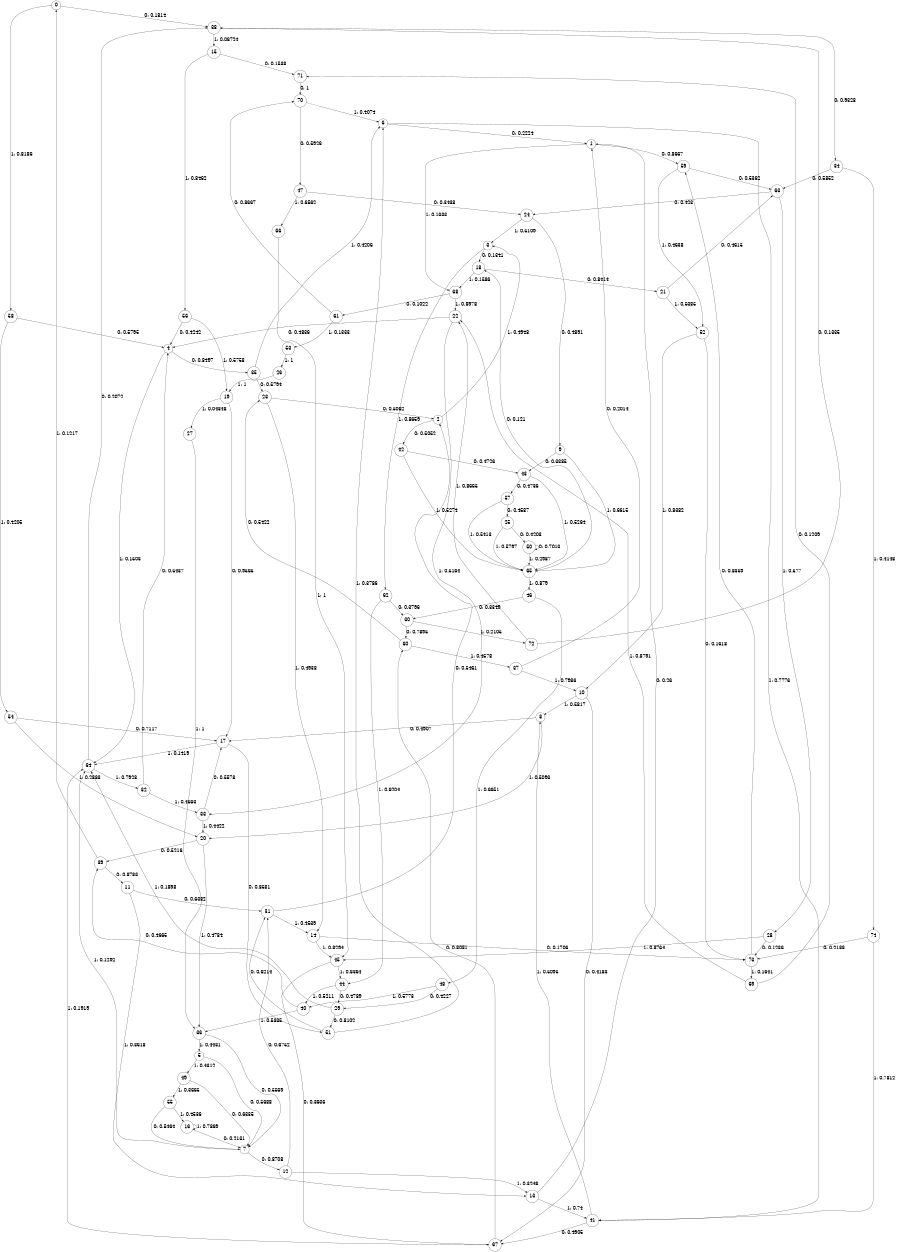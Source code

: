 digraph "ch22randomL9" {
size = "6,8.5";
ratio = "fill";
node [shape = circle];
node [fontsize = 24];
edge [fontsize = 24];
0 -> 38 [label = "0: 0.1814   "];
0 -> 58 [label = "1: 0.8186   "];
1 -> 59 [label = "0: 0.8667   "];
1 -> 68 [label = "1: 0.1333   "];
2 -> 42 [label = "0: 0.5052   "];
2 -> 3 [label = "1: 0.4948   "];
3 -> 18 [label = "0: 0.1341   "];
3 -> 62 [label = "1: 0.8659   "];
4 -> 35 [label = "0: 0.8497   "];
4 -> 64 [label = "1: 0.1503   "];
5 -> 7 [label = "0: 0.5688   "];
5 -> 49 [label = "1: 0.4312   "];
6 -> 1 [label = "0: 0.2224   "];
6 -> 41 [label = "1: 0.7776   "];
7 -> 12 [label = "0: 0.8708   "];
7 -> 64 [label = "1: 0.1292   "];
8 -> 17 [label = "0: 0.4907   "];
8 -> 20 [label = "1: 0.5093   "];
9 -> 43 [label = "0: 0.3385   "];
9 -> 65 [label = "1: 0.6615   "];
10 -> 67 [label = "0: 0.4183   "];
10 -> 8 [label = "1: 0.5817   "];
11 -> 31 [label = "0: 0.6382   "];
11 -> 13 [label = "1: 0.3618   "];
12 -> 31 [label = "0: 0.6752   "];
12 -> 13 [label = "1: 0.3248   "];
13 -> 1 [label = "0: 0.26     "];
13 -> 41 [label = "1: 0.74     "];
14 -> 73 [label = "0: 0.1706   "];
14 -> 45 [label = "1: 0.8294   "];
15 -> 71 [label = "0: 0.1538   "];
15 -> 56 [label = "1: 0.8462   "];
16 -> 7 [label = "0: 0.2131   "];
16 -> 16 [label = "1: 0.7869   "];
17 -> 51 [label = "0: 0.8581   "];
17 -> 64 [label = "1: 0.1419   "];
18 -> 21 [label = "0: 0.8414   "];
18 -> 68 [label = "1: 0.1586   "];
19 -> 17 [label = "0: 0.9565   "];
19 -> 27 [label = "1: 0.04348  "];
20 -> 39 [label = "0: 0.5216   "];
20 -> 36 [label = "1: 0.4784   "];
21 -> 63 [label = "0: 0.4615   "];
21 -> 52 [label = "1: 0.5385   "];
22 -> 4 [label = "0: 0.4836   "];
22 -> 33 [label = "1: 0.5164   "];
23 -> 2 [label = "0: 0.5062   "];
23 -> 14 [label = "1: 0.4938   "];
24 -> 9 [label = "0: 0.4891   "];
24 -> 3 [label = "1: 0.5109   "];
25 -> 50 [label = "0: 0.4203   "];
25 -> 65 [label = "1: 0.5797   "];
26 -> 19 [label = "1: 1        "];
27 -> 36 [label = "1: 1        "];
28 -> 73 [label = "0: 0.1236   "];
28 -> 45 [label = "1: 0.8764   "];
29 -> 51 [label = "0: 0.8102   "];
29 -> 64 [label = "1: 0.1898   "];
30 -> 60 [label = "0: 0.7895   "];
30 -> 72 [label = "1: 0.2105   "];
31 -> 2 [label = "0: 0.5461   "];
31 -> 14 [label = "1: 0.4539   "];
32 -> 4 [label = "0: 0.5437   "];
32 -> 33 [label = "1: 0.4563   "];
33 -> 17 [label = "0: 0.5578   "];
33 -> 20 [label = "1: 0.4422   "];
34 -> 63 [label = "0: 0.5852   "];
34 -> 74 [label = "1: 0.4148   "];
35 -> 23 [label = "0: 0.5794   "];
35 -> 6 [label = "1: 0.4206   "];
36 -> 7 [label = "0: 0.5569   "];
36 -> 5 [label = "1: 0.4431   "];
37 -> 1 [label = "0: 0.2014   "];
37 -> 10 [label = "1: 0.7986   "];
38 -> 34 [label = "0: 0.9328   "];
38 -> 15 [label = "1: 0.06724  "];
39 -> 11 [label = "0: 0.8783   "];
39 -> 0 [label = "1: 0.1217   "];
40 -> 39 [label = "0: 0.4665   "];
40 -> 36 [label = "1: 0.5335   "];
41 -> 67 [label = "0: 0.4905   "];
41 -> 8 [label = "1: 0.5095   "];
42 -> 43 [label = "0: 0.4726   "];
42 -> 65 [label = "1: 0.5274   "];
43 -> 57 [label = "0: 0.4736   "];
43 -> 65 [label = "1: 0.5264   "];
44 -> 29 [label = "0: 0.4789   "];
44 -> 40 [label = "1: 0.5211   "];
45 -> 67 [label = "0: 0.3636   "];
45 -> 44 [label = "1: 0.6364   "];
46 -> 30 [label = "0: 0.3349   "];
46 -> 48 [label = "1: 0.6651   "];
47 -> 24 [label = "0: 0.3438   "];
47 -> 66 [label = "1: 0.6562   "];
48 -> 29 [label = "0: 0.4227   "];
48 -> 40 [label = "1: 0.5773   "];
49 -> 7 [label = "0: 0.6335   "];
49 -> 55 [label = "1: 0.3665   "];
50 -> 50 [label = "0: 0.7013   "];
50 -> 65 [label = "1: 0.2987   "];
51 -> 31 [label = "0: 0.6214   "];
51 -> 6 [label = "1: 0.3786   "];
52 -> 73 [label = "0: 0.1618   "];
52 -> 10 [label = "1: 0.8382   "];
53 -> 26 [label = "1: 1        "];
54 -> 17 [label = "0: 0.7117   "];
54 -> 20 [label = "1: 0.2883   "];
55 -> 7 [label = "0: 0.5464   "];
55 -> 16 [label = "1: 0.4536   "];
56 -> 4 [label = "0: 0.4242   "];
56 -> 19 [label = "1: 0.5758   "];
57 -> 25 [label = "0: 0.4587   "];
57 -> 65 [label = "1: 0.5413   "];
58 -> 4 [label = "0: 0.5795   "];
58 -> 54 [label = "1: 0.4205   "];
59 -> 63 [label = "0: 0.5362   "];
59 -> 52 [label = "1: 0.4638   "];
60 -> 23 [label = "0: 0.5422   "];
60 -> 37 [label = "1: 0.4578   "];
61 -> 70 [label = "0: 0.8667   "];
61 -> 53 [label = "1: 0.1333   "];
62 -> 30 [label = "0: 0.3796   "];
62 -> 44 [label = "1: 0.6204   "];
63 -> 24 [label = "0: 0.423    "];
63 -> 28 [label = "1: 0.577    "];
64 -> 38 [label = "0: 0.2072   "];
64 -> 32 [label = "1: 0.7928   "];
65 -> 18 [label = "0: 0.121    "];
65 -> 46 [label = "1: 0.879    "];
66 -> 45 [label = "1: 1        "];
67 -> 60 [label = "0: 0.8081   "];
67 -> 64 [label = "1: 0.1919   "];
68 -> 61 [label = "0: 0.1022   "];
68 -> 22 [label = "1: 0.8978   "];
69 -> 71 [label = "0: 0.1209   "];
69 -> 22 [label = "1: 0.8791   "];
70 -> 47 [label = "0: 0.5926   "];
70 -> 6 [label = "1: 0.4074   "];
71 -> 70 [label = "0: 1        "];
72 -> 38 [label = "0: 0.1335   "];
72 -> 22 [label = "1: 0.8665   "];
73 -> 59 [label = "0: 0.8359   "];
73 -> 69 [label = "1: 0.1641   "];
74 -> 73 [label = "0: 0.2188   "];
74 -> 41 [label = "1: 0.7812   "];
}
